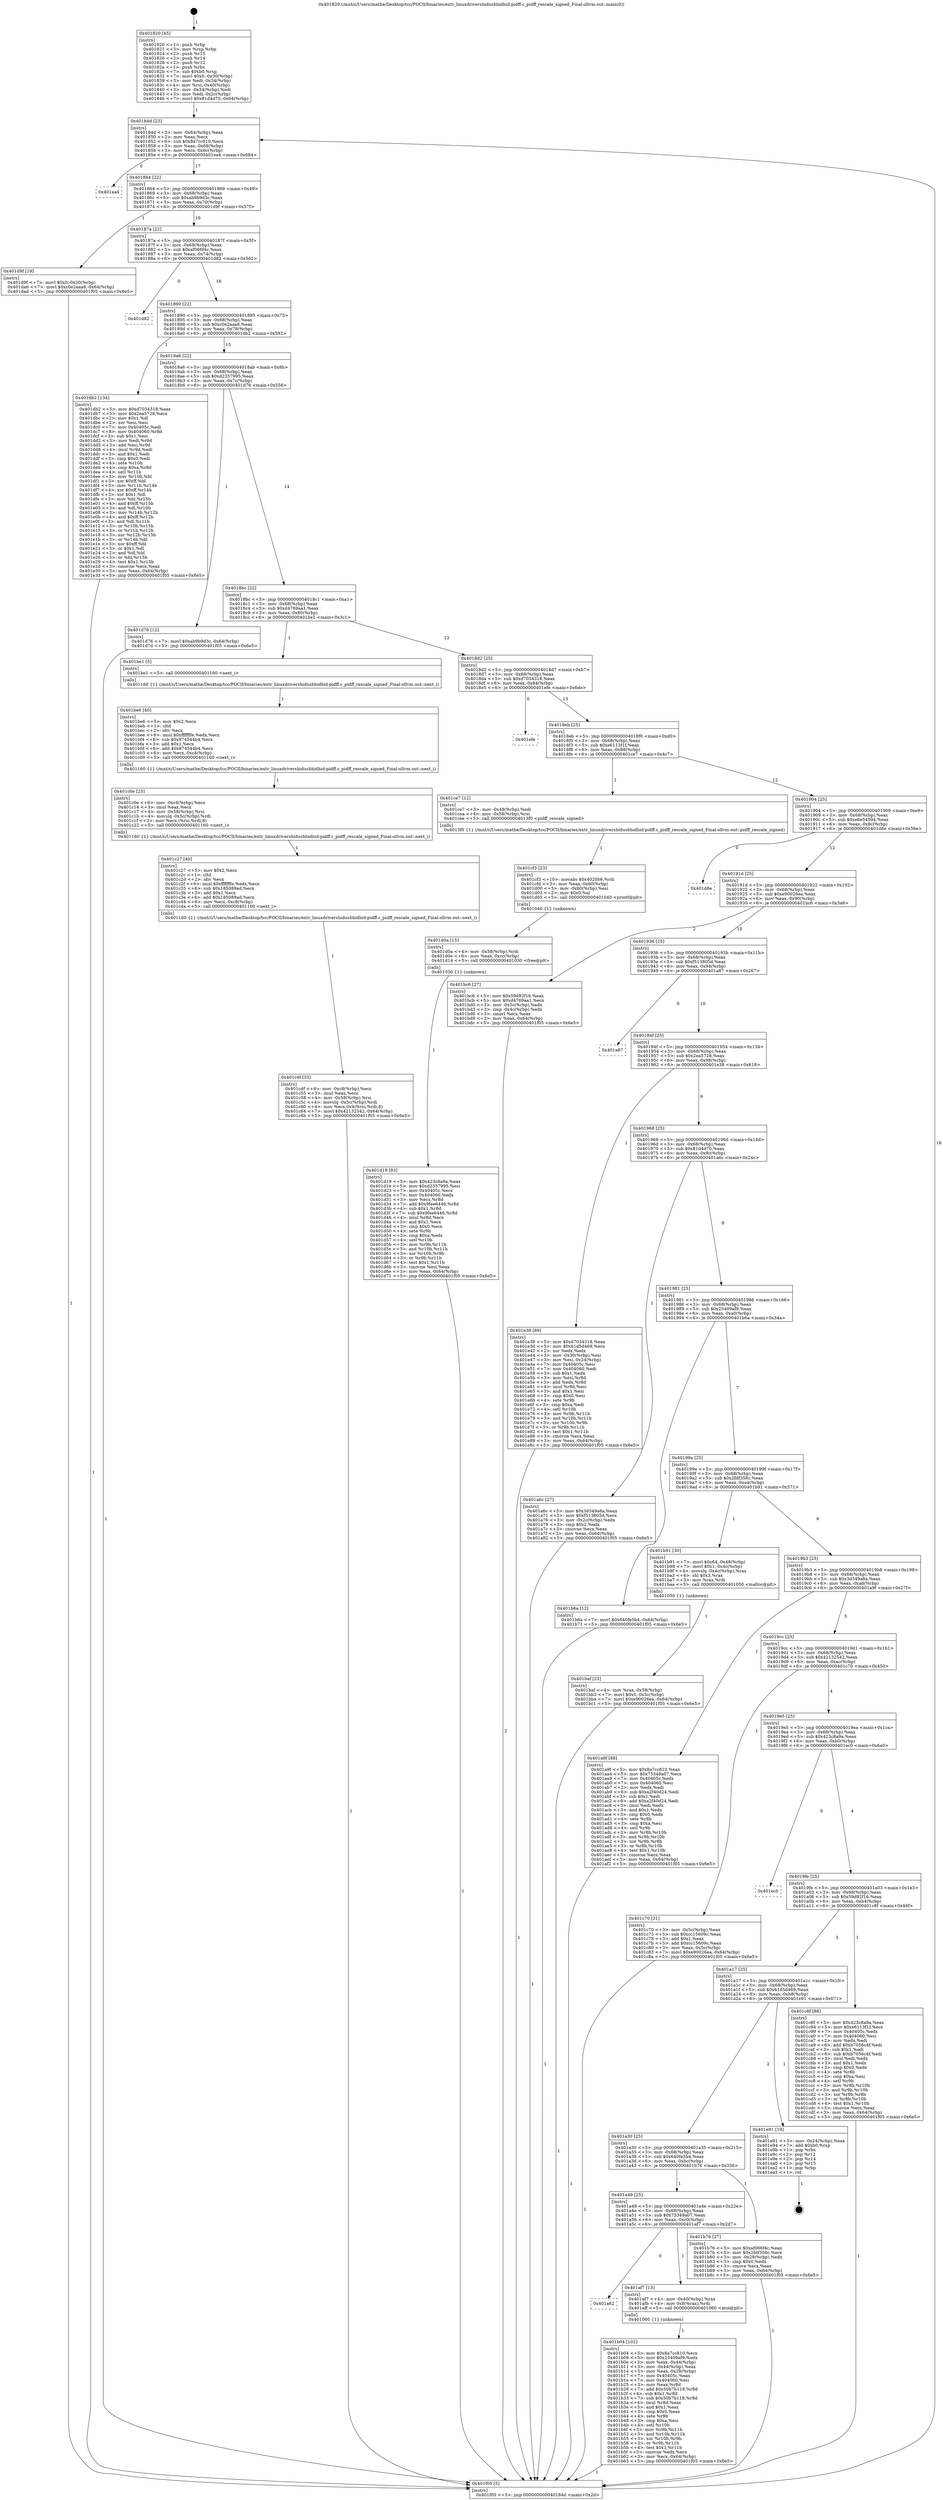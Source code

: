 digraph "0x401820" {
  label = "0x401820 (/mnt/c/Users/mathe/Desktop/tcc/POCII/binaries/extr_linuxdrivershidusbhidhid-pidff.c_pidff_rescale_signed_Final-ollvm.out::main(0))"
  labelloc = "t"
  node[shape=record]

  Entry [label="",width=0.3,height=0.3,shape=circle,fillcolor=black,style=filled]
  "0x40184d" [label="{
     0x40184d [23]\l
     | [instrs]\l
     &nbsp;&nbsp;0x40184d \<+3\>: mov -0x64(%rbp),%eax\l
     &nbsp;&nbsp;0x401850 \<+2\>: mov %eax,%ecx\l
     &nbsp;&nbsp;0x401852 \<+6\>: sub $0x8a7cc810,%ecx\l
     &nbsp;&nbsp;0x401858 \<+3\>: mov %eax,-0x68(%rbp)\l
     &nbsp;&nbsp;0x40185b \<+3\>: mov %ecx,-0x6c(%rbp)\l
     &nbsp;&nbsp;0x40185e \<+6\>: je 0000000000401ea4 \<main+0x684\>\l
  }"]
  "0x401ea4" [label="{
     0x401ea4\l
  }", style=dashed]
  "0x401864" [label="{
     0x401864 [22]\l
     | [instrs]\l
     &nbsp;&nbsp;0x401864 \<+5\>: jmp 0000000000401869 \<main+0x49\>\l
     &nbsp;&nbsp;0x401869 \<+3\>: mov -0x68(%rbp),%eax\l
     &nbsp;&nbsp;0x40186c \<+5\>: sub $0xab9b9d3c,%eax\l
     &nbsp;&nbsp;0x401871 \<+3\>: mov %eax,-0x70(%rbp)\l
     &nbsp;&nbsp;0x401874 \<+6\>: je 0000000000401d9f \<main+0x57f\>\l
  }"]
  Exit [label="",width=0.3,height=0.3,shape=circle,fillcolor=black,style=filled,peripheries=2]
  "0x401d9f" [label="{
     0x401d9f [19]\l
     | [instrs]\l
     &nbsp;&nbsp;0x401d9f \<+7\>: movl $0x0,-0x30(%rbp)\l
     &nbsp;&nbsp;0x401da6 \<+7\>: movl $0xc0e2aaa8,-0x64(%rbp)\l
     &nbsp;&nbsp;0x401dad \<+5\>: jmp 0000000000401f05 \<main+0x6e5\>\l
  }"]
  "0x40187a" [label="{
     0x40187a [22]\l
     | [instrs]\l
     &nbsp;&nbsp;0x40187a \<+5\>: jmp 000000000040187f \<main+0x5f\>\l
     &nbsp;&nbsp;0x40187f \<+3\>: mov -0x68(%rbp),%eax\l
     &nbsp;&nbsp;0x401882 \<+5\>: sub $0xaf066f4c,%eax\l
     &nbsp;&nbsp;0x401887 \<+3\>: mov %eax,-0x74(%rbp)\l
     &nbsp;&nbsp;0x40188a \<+6\>: je 0000000000401d82 \<main+0x562\>\l
  }"]
  "0x401d19" [label="{
     0x401d19 [93]\l
     | [instrs]\l
     &nbsp;&nbsp;0x401d19 \<+5\>: mov $0x423c8a9a,%eax\l
     &nbsp;&nbsp;0x401d1e \<+5\>: mov $0xd2357995,%esi\l
     &nbsp;&nbsp;0x401d23 \<+7\>: mov 0x40405c,%ecx\l
     &nbsp;&nbsp;0x401d2a \<+7\>: mov 0x404060,%edx\l
     &nbsp;&nbsp;0x401d31 \<+3\>: mov %ecx,%r8d\l
     &nbsp;&nbsp;0x401d34 \<+7\>: add $0x9fee6446,%r8d\l
     &nbsp;&nbsp;0x401d3b \<+4\>: sub $0x1,%r8d\l
     &nbsp;&nbsp;0x401d3f \<+7\>: sub $0x9fee6446,%r8d\l
     &nbsp;&nbsp;0x401d46 \<+4\>: imul %r8d,%ecx\l
     &nbsp;&nbsp;0x401d4a \<+3\>: and $0x1,%ecx\l
     &nbsp;&nbsp;0x401d4d \<+3\>: cmp $0x0,%ecx\l
     &nbsp;&nbsp;0x401d50 \<+4\>: sete %r9b\l
     &nbsp;&nbsp;0x401d54 \<+3\>: cmp $0xa,%edx\l
     &nbsp;&nbsp;0x401d57 \<+4\>: setl %r10b\l
     &nbsp;&nbsp;0x401d5b \<+3\>: mov %r9b,%r11b\l
     &nbsp;&nbsp;0x401d5e \<+3\>: and %r10b,%r11b\l
     &nbsp;&nbsp;0x401d61 \<+3\>: xor %r10b,%r9b\l
     &nbsp;&nbsp;0x401d64 \<+3\>: or %r9b,%r11b\l
     &nbsp;&nbsp;0x401d67 \<+4\>: test $0x1,%r11b\l
     &nbsp;&nbsp;0x401d6b \<+3\>: cmovne %esi,%eax\l
     &nbsp;&nbsp;0x401d6e \<+3\>: mov %eax,-0x64(%rbp)\l
     &nbsp;&nbsp;0x401d71 \<+5\>: jmp 0000000000401f05 \<main+0x6e5\>\l
  }"]
  "0x401d82" [label="{
     0x401d82\l
  }", style=dashed]
  "0x401890" [label="{
     0x401890 [22]\l
     | [instrs]\l
     &nbsp;&nbsp;0x401890 \<+5\>: jmp 0000000000401895 \<main+0x75\>\l
     &nbsp;&nbsp;0x401895 \<+3\>: mov -0x68(%rbp),%eax\l
     &nbsp;&nbsp;0x401898 \<+5\>: sub $0xc0e2aaa8,%eax\l
     &nbsp;&nbsp;0x40189d \<+3\>: mov %eax,-0x78(%rbp)\l
     &nbsp;&nbsp;0x4018a0 \<+6\>: je 0000000000401db2 \<main+0x592\>\l
  }"]
  "0x401d0a" [label="{
     0x401d0a [15]\l
     | [instrs]\l
     &nbsp;&nbsp;0x401d0a \<+4\>: mov -0x58(%rbp),%rdi\l
     &nbsp;&nbsp;0x401d0e \<+6\>: mov %eax,-0xcc(%rbp)\l
     &nbsp;&nbsp;0x401d14 \<+5\>: call 0000000000401030 \<free@plt\>\l
     | [calls]\l
     &nbsp;&nbsp;0x401030 \{1\} (unknown)\l
  }"]
  "0x401db2" [label="{
     0x401db2 [134]\l
     | [instrs]\l
     &nbsp;&nbsp;0x401db2 \<+5\>: mov $0xd7034318,%eax\l
     &nbsp;&nbsp;0x401db7 \<+5\>: mov $0x2ea5728,%ecx\l
     &nbsp;&nbsp;0x401dbc \<+2\>: mov $0x1,%dl\l
     &nbsp;&nbsp;0x401dbe \<+2\>: xor %esi,%esi\l
     &nbsp;&nbsp;0x401dc0 \<+7\>: mov 0x40405c,%edi\l
     &nbsp;&nbsp;0x401dc7 \<+8\>: mov 0x404060,%r8d\l
     &nbsp;&nbsp;0x401dcf \<+3\>: sub $0x1,%esi\l
     &nbsp;&nbsp;0x401dd2 \<+3\>: mov %edi,%r9d\l
     &nbsp;&nbsp;0x401dd5 \<+3\>: add %esi,%r9d\l
     &nbsp;&nbsp;0x401dd8 \<+4\>: imul %r9d,%edi\l
     &nbsp;&nbsp;0x401ddc \<+3\>: and $0x1,%edi\l
     &nbsp;&nbsp;0x401ddf \<+3\>: cmp $0x0,%edi\l
     &nbsp;&nbsp;0x401de2 \<+4\>: sete %r10b\l
     &nbsp;&nbsp;0x401de6 \<+4\>: cmp $0xa,%r8d\l
     &nbsp;&nbsp;0x401dea \<+4\>: setl %r11b\l
     &nbsp;&nbsp;0x401dee \<+3\>: mov %r10b,%bl\l
     &nbsp;&nbsp;0x401df1 \<+3\>: xor $0xff,%bl\l
     &nbsp;&nbsp;0x401df4 \<+3\>: mov %r11b,%r14b\l
     &nbsp;&nbsp;0x401df7 \<+4\>: xor $0xff,%r14b\l
     &nbsp;&nbsp;0x401dfb \<+3\>: xor $0x1,%dl\l
     &nbsp;&nbsp;0x401dfe \<+3\>: mov %bl,%r15b\l
     &nbsp;&nbsp;0x401e01 \<+4\>: and $0xff,%r15b\l
     &nbsp;&nbsp;0x401e05 \<+3\>: and %dl,%r10b\l
     &nbsp;&nbsp;0x401e08 \<+3\>: mov %r14b,%r12b\l
     &nbsp;&nbsp;0x401e0b \<+4\>: and $0xff,%r12b\l
     &nbsp;&nbsp;0x401e0f \<+3\>: and %dl,%r11b\l
     &nbsp;&nbsp;0x401e12 \<+3\>: or %r10b,%r15b\l
     &nbsp;&nbsp;0x401e15 \<+3\>: or %r11b,%r12b\l
     &nbsp;&nbsp;0x401e18 \<+3\>: xor %r12b,%r15b\l
     &nbsp;&nbsp;0x401e1b \<+3\>: or %r14b,%bl\l
     &nbsp;&nbsp;0x401e1e \<+3\>: xor $0xff,%bl\l
     &nbsp;&nbsp;0x401e21 \<+3\>: or $0x1,%dl\l
     &nbsp;&nbsp;0x401e24 \<+2\>: and %dl,%bl\l
     &nbsp;&nbsp;0x401e26 \<+3\>: or %bl,%r15b\l
     &nbsp;&nbsp;0x401e29 \<+4\>: test $0x1,%r15b\l
     &nbsp;&nbsp;0x401e2d \<+3\>: cmovne %ecx,%eax\l
     &nbsp;&nbsp;0x401e30 \<+3\>: mov %eax,-0x64(%rbp)\l
     &nbsp;&nbsp;0x401e33 \<+5\>: jmp 0000000000401f05 \<main+0x6e5\>\l
  }"]
  "0x4018a6" [label="{
     0x4018a6 [22]\l
     | [instrs]\l
     &nbsp;&nbsp;0x4018a6 \<+5\>: jmp 00000000004018ab \<main+0x8b\>\l
     &nbsp;&nbsp;0x4018ab \<+3\>: mov -0x68(%rbp),%eax\l
     &nbsp;&nbsp;0x4018ae \<+5\>: sub $0xd2357995,%eax\l
     &nbsp;&nbsp;0x4018b3 \<+3\>: mov %eax,-0x7c(%rbp)\l
     &nbsp;&nbsp;0x4018b6 \<+6\>: je 0000000000401d76 \<main+0x556\>\l
  }"]
  "0x401cf3" [label="{
     0x401cf3 [23]\l
     | [instrs]\l
     &nbsp;&nbsp;0x401cf3 \<+10\>: movabs $0x4020b6,%rdi\l
     &nbsp;&nbsp;0x401cfd \<+3\>: mov %eax,-0x60(%rbp)\l
     &nbsp;&nbsp;0x401d00 \<+3\>: mov -0x60(%rbp),%esi\l
     &nbsp;&nbsp;0x401d03 \<+2\>: mov $0x0,%al\l
     &nbsp;&nbsp;0x401d05 \<+5\>: call 0000000000401040 \<printf@plt\>\l
     | [calls]\l
     &nbsp;&nbsp;0x401040 \{1\} (unknown)\l
  }"]
  "0x401d76" [label="{
     0x401d76 [12]\l
     | [instrs]\l
     &nbsp;&nbsp;0x401d76 \<+7\>: movl $0xab9b9d3c,-0x64(%rbp)\l
     &nbsp;&nbsp;0x401d7d \<+5\>: jmp 0000000000401f05 \<main+0x6e5\>\l
  }"]
  "0x4018bc" [label="{
     0x4018bc [22]\l
     | [instrs]\l
     &nbsp;&nbsp;0x4018bc \<+5\>: jmp 00000000004018c1 \<main+0xa1\>\l
     &nbsp;&nbsp;0x4018c1 \<+3\>: mov -0x68(%rbp),%eax\l
     &nbsp;&nbsp;0x4018c4 \<+5\>: sub $0xd4769aa1,%eax\l
     &nbsp;&nbsp;0x4018c9 \<+3\>: mov %eax,-0x80(%rbp)\l
     &nbsp;&nbsp;0x4018cc \<+6\>: je 0000000000401be1 \<main+0x3c1\>\l
  }"]
  "0x401c4f" [label="{
     0x401c4f [33]\l
     | [instrs]\l
     &nbsp;&nbsp;0x401c4f \<+6\>: mov -0xc8(%rbp),%ecx\l
     &nbsp;&nbsp;0x401c55 \<+3\>: imul %eax,%ecx\l
     &nbsp;&nbsp;0x401c58 \<+4\>: mov -0x58(%rbp),%rsi\l
     &nbsp;&nbsp;0x401c5c \<+4\>: movslq -0x5c(%rbp),%rdi\l
     &nbsp;&nbsp;0x401c60 \<+4\>: mov %ecx,0x4(%rsi,%rdi,8)\l
     &nbsp;&nbsp;0x401c64 \<+7\>: movl $0x42132542,-0x64(%rbp)\l
     &nbsp;&nbsp;0x401c6b \<+5\>: jmp 0000000000401f05 \<main+0x6e5\>\l
  }"]
  "0x401be1" [label="{
     0x401be1 [5]\l
     | [instrs]\l
     &nbsp;&nbsp;0x401be1 \<+5\>: call 0000000000401160 \<next_i\>\l
     | [calls]\l
     &nbsp;&nbsp;0x401160 \{1\} (/mnt/c/Users/mathe/Desktop/tcc/POCII/binaries/extr_linuxdrivershidusbhidhid-pidff.c_pidff_rescale_signed_Final-ollvm.out::next_i)\l
  }"]
  "0x4018d2" [label="{
     0x4018d2 [25]\l
     | [instrs]\l
     &nbsp;&nbsp;0x4018d2 \<+5\>: jmp 00000000004018d7 \<main+0xb7\>\l
     &nbsp;&nbsp;0x4018d7 \<+3\>: mov -0x68(%rbp),%eax\l
     &nbsp;&nbsp;0x4018da \<+5\>: sub $0xd7034318,%eax\l
     &nbsp;&nbsp;0x4018df \<+6\>: mov %eax,-0x84(%rbp)\l
     &nbsp;&nbsp;0x4018e5 \<+6\>: je 0000000000401efe \<main+0x6de\>\l
  }"]
  "0x401c27" [label="{
     0x401c27 [40]\l
     | [instrs]\l
     &nbsp;&nbsp;0x401c27 \<+5\>: mov $0x2,%ecx\l
     &nbsp;&nbsp;0x401c2c \<+1\>: cltd\l
     &nbsp;&nbsp;0x401c2d \<+2\>: idiv %ecx\l
     &nbsp;&nbsp;0x401c2f \<+6\>: imul $0xfffffffe,%edx,%ecx\l
     &nbsp;&nbsp;0x401c35 \<+6\>: sub $0x185089ad,%ecx\l
     &nbsp;&nbsp;0x401c3b \<+3\>: add $0x1,%ecx\l
     &nbsp;&nbsp;0x401c3e \<+6\>: add $0x185089ad,%ecx\l
     &nbsp;&nbsp;0x401c44 \<+6\>: mov %ecx,-0xc8(%rbp)\l
     &nbsp;&nbsp;0x401c4a \<+5\>: call 0000000000401160 \<next_i\>\l
     | [calls]\l
     &nbsp;&nbsp;0x401160 \{1\} (/mnt/c/Users/mathe/Desktop/tcc/POCII/binaries/extr_linuxdrivershidusbhidhid-pidff.c_pidff_rescale_signed_Final-ollvm.out::next_i)\l
  }"]
  "0x401efe" [label="{
     0x401efe\l
  }", style=dashed]
  "0x4018eb" [label="{
     0x4018eb [25]\l
     | [instrs]\l
     &nbsp;&nbsp;0x4018eb \<+5\>: jmp 00000000004018f0 \<main+0xd0\>\l
     &nbsp;&nbsp;0x4018f0 \<+3\>: mov -0x68(%rbp),%eax\l
     &nbsp;&nbsp;0x4018f3 \<+5\>: sub $0xe6113f1f,%eax\l
     &nbsp;&nbsp;0x4018f8 \<+6\>: mov %eax,-0x88(%rbp)\l
     &nbsp;&nbsp;0x4018fe \<+6\>: je 0000000000401ce7 \<main+0x4c7\>\l
  }"]
  "0x401c0e" [label="{
     0x401c0e [25]\l
     | [instrs]\l
     &nbsp;&nbsp;0x401c0e \<+6\>: mov -0xc4(%rbp),%ecx\l
     &nbsp;&nbsp;0x401c14 \<+3\>: imul %eax,%ecx\l
     &nbsp;&nbsp;0x401c17 \<+4\>: mov -0x58(%rbp),%rsi\l
     &nbsp;&nbsp;0x401c1b \<+4\>: movslq -0x5c(%rbp),%rdi\l
     &nbsp;&nbsp;0x401c1f \<+3\>: mov %ecx,(%rsi,%rdi,8)\l
     &nbsp;&nbsp;0x401c22 \<+5\>: call 0000000000401160 \<next_i\>\l
     | [calls]\l
     &nbsp;&nbsp;0x401160 \{1\} (/mnt/c/Users/mathe/Desktop/tcc/POCII/binaries/extr_linuxdrivershidusbhidhid-pidff.c_pidff_rescale_signed_Final-ollvm.out::next_i)\l
  }"]
  "0x401ce7" [label="{
     0x401ce7 [12]\l
     | [instrs]\l
     &nbsp;&nbsp;0x401ce7 \<+3\>: mov -0x48(%rbp),%edi\l
     &nbsp;&nbsp;0x401cea \<+4\>: mov -0x58(%rbp),%rsi\l
     &nbsp;&nbsp;0x401cee \<+5\>: call 00000000004013f0 \<pidff_rescale_signed\>\l
     | [calls]\l
     &nbsp;&nbsp;0x4013f0 \{1\} (/mnt/c/Users/mathe/Desktop/tcc/POCII/binaries/extr_linuxdrivershidusbhidhid-pidff.c_pidff_rescale_signed_Final-ollvm.out::pidff_rescale_signed)\l
  }"]
  "0x401904" [label="{
     0x401904 [25]\l
     | [instrs]\l
     &nbsp;&nbsp;0x401904 \<+5\>: jmp 0000000000401909 \<main+0xe9\>\l
     &nbsp;&nbsp;0x401909 \<+3\>: mov -0x68(%rbp),%eax\l
     &nbsp;&nbsp;0x40190c \<+5\>: sub $0xe6e54594,%eax\l
     &nbsp;&nbsp;0x401911 \<+6\>: mov %eax,-0x8c(%rbp)\l
     &nbsp;&nbsp;0x401917 \<+6\>: je 0000000000401d8e \<main+0x56e\>\l
  }"]
  "0x401be6" [label="{
     0x401be6 [40]\l
     | [instrs]\l
     &nbsp;&nbsp;0x401be6 \<+5\>: mov $0x2,%ecx\l
     &nbsp;&nbsp;0x401beb \<+1\>: cltd\l
     &nbsp;&nbsp;0x401bec \<+2\>: idiv %ecx\l
     &nbsp;&nbsp;0x401bee \<+6\>: imul $0xfffffffe,%edx,%ecx\l
     &nbsp;&nbsp;0x401bf4 \<+6\>: sub $0x874544b4,%ecx\l
     &nbsp;&nbsp;0x401bfa \<+3\>: add $0x1,%ecx\l
     &nbsp;&nbsp;0x401bfd \<+6\>: add $0x874544b4,%ecx\l
     &nbsp;&nbsp;0x401c03 \<+6\>: mov %ecx,-0xc4(%rbp)\l
     &nbsp;&nbsp;0x401c09 \<+5\>: call 0000000000401160 \<next_i\>\l
     | [calls]\l
     &nbsp;&nbsp;0x401160 \{1\} (/mnt/c/Users/mathe/Desktop/tcc/POCII/binaries/extr_linuxdrivershidusbhidhid-pidff.c_pidff_rescale_signed_Final-ollvm.out::next_i)\l
  }"]
  "0x401d8e" [label="{
     0x401d8e\l
  }", style=dashed]
  "0x40191d" [label="{
     0x40191d [25]\l
     | [instrs]\l
     &nbsp;&nbsp;0x40191d \<+5\>: jmp 0000000000401922 \<main+0x102\>\l
     &nbsp;&nbsp;0x401922 \<+3\>: mov -0x68(%rbp),%eax\l
     &nbsp;&nbsp;0x401925 \<+5\>: sub $0xe90026ea,%eax\l
     &nbsp;&nbsp;0x40192a \<+6\>: mov %eax,-0x90(%rbp)\l
     &nbsp;&nbsp;0x401930 \<+6\>: je 0000000000401bc6 \<main+0x3a6\>\l
  }"]
  "0x401baf" [label="{
     0x401baf [23]\l
     | [instrs]\l
     &nbsp;&nbsp;0x401baf \<+4\>: mov %rax,-0x58(%rbp)\l
     &nbsp;&nbsp;0x401bb3 \<+7\>: movl $0x0,-0x5c(%rbp)\l
     &nbsp;&nbsp;0x401bba \<+7\>: movl $0xe90026ea,-0x64(%rbp)\l
     &nbsp;&nbsp;0x401bc1 \<+5\>: jmp 0000000000401f05 \<main+0x6e5\>\l
  }"]
  "0x401bc6" [label="{
     0x401bc6 [27]\l
     | [instrs]\l
     &nbsp;&nbsp;0x401bc6 \<+5\>: mov $0x59d92f16,%eax\l
     &nbsp;&nbsp;0x401bcb \<+5\>: mov $0xd4769aa1,%ecx\l
     &nbsp;&nbsp;0x401bd0 \<+3\>: mov -0x5c(%rbp),%edx\l
     &nbsp;&nbsp;0x401bd3 \<+3\>: cmp -0x4c(%rbp),%edx\l
     &nbsp;&nbsp;0x401bd6 \<+3\>: cmovl %ecx,%eax\l
     &nbsp;&nbsp;0x401bd9 \<+3\>: mov %eax,-0x64(%rbp)\l
     &nbsp;&nbsp;0x401bdc \<+5\>: jmp 0000000000401f05 \<main+0x6e5\>\l
  }"]
  "0x401936" [label="{
     0x401936 [25]\l
     | [instrs]\l
     &nbsp;&nbsp;0x401936 \<+5\>: jmp 000000000040193b \<main+0x11b\>\l
     &nbsp;&nbsp;0x40193b \<+3\>: mov -0x68(%rbp),%eax\l
     &nbsp;&nbsp;0x40193e \<+5\>: sub $0xf513805d,%eax\l
     &nbsp;&nbsp;0x401943 \<+6\>: mov %eax,-0x94(%rbp)\l
     &nbsp;&nbsp;0x401949 \<+6\>: je 0000000000401a87 \<main+0x267\>\l
  }"]
  "0x401b04" [label="{
     0x401b04 [102]\l
     | [instrs]\l
     &nbsp;&nbsp;0x401b04 \<+5\>: mov $0x8a7cc810,%ecx\l
     &nbsp;&nbsp;0x401b09 \<+5\>: mov $0x23409af9,%edx\l
     &nbsp;&nbsp;0x401b0e \<+3\>: mov %eax,-0x44(%rbp)\l
     &nbsp;&nbsp;0x401b11 \<+3\>: mov -0x44(%rbp),%eax\l
     &nbsp;&nbsp;0x401b14 \<+3\>: mov %eax,-0x28(%rbp)\l
     &nbsp;&nbsp;0x401b17 \<+7\>: mov 0x40405c,%eax\l
     &nbsp;&nbsp;0x401b1e \<+7\>: mov 0x404060,%esi\l
     &nbsp;&nbsp;0x401b25 \<+3\>: mov %eax,%r8d\l
     &nbsp;&nbsp;0x401b28 \<+7\>: add $0x50b7b118,%r8d\l
     &nbsp;&nbsp;0x401b2f \<+4\>: sub $0x1,%r8d\l
     &nbsp;&nbsp;0x401b33 \<+7\>: sub $0x50b7b118,%r8d\l
     &nbsp;&nbsp;0x401b3a \<+4\>: imul %r8d,%eax\l
     &nbsp;&nbsp;0x401b3e \<+3\>: and $0x1,%eax\l
     &nbsp;&nbsp;0x401b41 \<+3\>: cmp $0x0,%eax\l
     &nbsp;&nbsp;0x401b44 \<+4\>: sete %r9b\l
     &nbsp;&nbsp;0x401b48 \<+3\>: cmp $0xa,%esi\l
     &nbsp;&nbsp;0x401b4b \<+4\>: setl %r10b\l
     &nbsp;&nbsp;0x401b4f \<+3\>: mov %r9b,%r11b\l
     &nbsp;&nbsp;0x401b52 \<+3\>: and %r10b,%r11b\l
     &nbsp;&nbsp;0x401b55 \<+3\>: xor %r10b,%r9b\l
     &nbsp;&nbsp;0x401b58 \<+3\>: or %r9b,%r11b\l
     &nbsp;&nbsp;0x401b5b \<+4\>: test $0x1,%r11b\l
     &nbsp;&nbsp;0x401b5f \<+3\>: cmovne %edx,%ecx\l
     &nbsp;&nbsp;0x401b62 \<+3\>: mov %ecx,-0x64(%rbp)\l
     &nbsp;&nbsp;0x401b65 \<+5\>: jmp 0000000000401f05 \<main+0x6e5\>\l
  }"]
  "0x401a87" [label="{
     0x401a87\l
  }", style=dashed]
  "0x40194f" [label="{
     0x40194f [25]\l
     | [instrs]\l
     &nbsp;&nbsp;0x40194f \<+5\>: jmp 0000000000401954 \<main+0x134\>\l
     &nbsp;&nbsp;0x401954 \<+3\>: mov -0x68(%rbp),%eax\l
     &nbsp;&nbsp;0x401957 \<+5\>: sub $0x2ea5728,%eax\l
     &nbsp;&nbsp;0x40195c \<+6\>: mov %eax,-0x98(%rbp)\l
     &nbsp;&nbsp;0x401962 \<+6\>: je 0000000000401e38 \<main+0x618\>\l
  }"]
  "0x401a62" [label="{
     0x401a62\l
  }", style=dashed]
  "0x401e38" [label="{
     0x401e38 [89]\l
     | [instrs]\l
     &nbsp;&nbsp;0x401e38 \<+5\>: mov $0xd7034318,%eax\l
     &nbsp;&nbsp;0x401e3d \<+5\>: mov $0x61d5d469,%ecx\l
     &nbsp;&nbsp;0x401e42 \<+2\>: xor %edx,%edx\l
     &nbsp;&nbsp;0x401e44 \<+3\>: mov -0x30(%rbp),%esi\l
     &nbsp;&nbsp;0x401e47 \<+3\>: mov %esi,-0x24(%rbp)\l
     &nbsp;&nbsp;0x401e4a \<+7\>: mov 0x40405c,%esi\l
     &nbsp;&nbsp;0x401e51 \<+7\>: mov 0x404060,%edi\l
     &nbsp;&nbsp;0x401e58 \<+3\>: sub $0x1,%edx\l
     &nbsp;&nbsp;0x401e5b \<+3\>: mov %esi,%r8d\l
     &nbsp;&nbsp;0x401e5e \<+3\>: add %edx,%r8d\l
     &nbsp;&nbsp;0x401e61 \<+4\>: imul %r8d,%esi\l
     &nbsp;&nbsp;0x401e65 \<+3\>: and $0x1,%esi\l
     &nbsp;&nbsp;0x401e68 \<+3\>: cmp $0x0,%esi\l
     &nbsp;&nbsp;0x401e6b \<+4\>: sete %r9b\l
     &nbsp;&nbsp;0x401e6f \<+3\>: cmp $0xa,%edi\l
     &nbsp;&nbsp;0x401e72 \<+4\>: setl %r10b\l
     &nbsp;&nbsp;0x401e76 \<+3\>: mov %r9b,%r11b\l
     &nbsp;&nbsp;0x401e79 \<+3\>: and %r10b,%r11b\l
     &nbsp;&nbsp;0x401e7c \<+3\>: xor %r10b,%r9b\l
     &nbsp;&nbsp;0x401e7f \<+3\>: or %r9b,%r11b\l
     &nbsp;&nbsp;0x401e82 \<+4\>: test $0x1,%r11b\l
     &nbsp;&nbsp;0x401e86 \<+3\>: cmovne %ecx,%eax\l
     &nbsp;&nbsp;0x401e89 \<+3\>: mov %eax,-0x64(%rbp)\l
     &nbsp;&nbsp;0x401e8c \<+5\>: jmp 0000000000401f05 \<main+0x6e5\>\l
  }"]
  "0x401968" [label="{
     0x401968 [25]\l
     | [instrs]\l
     &nbsp;&nbsp;0x401968 \<+5\>: jmp 000000000040196d \<main+0x14d\>\l
     &nbsp;&nbsp;0x40196d \<+3\>: mov -0x68(%rbp),%eax\l
     &nbsp;&nbsp;0x401970 \<+5\>: sub $0x81d4d70,%eax\l
     &nbsp;&nbsp;0x401975 \<+6\>: mov %eax,-0x9c(%rbp)\l
     &nbsp;&nbsp;0x40197b \<+6\>: je 0000000000401a6c \<main+0x24c\>\l
  }"]
  "0x401af7" [label="{
     0x401af7 [13]\l
     | [instrs]\l
     &nbsp;&nbsp;0x401af7 \<+4\>: mov -0x40(%rbp),%rax\l
     &nbsp;&nbsp;0x401afb \<+4\>: mov 0x8(%rax),%rdi\l
     &nbsp;&nbsp;0x401aff \<+5\>: call 0000000000401060 \<atoi@plt\>\l
     | [calls]\l
     &nbsp;&nbsp;0x401060 \{1\} (unknown)\l
  }"]
  "0x401a6c" [label="{
     0x401a6c [27]\l
     | [instrs]\l
     &nbsp;&nbsp;0x401a6c \<+5\>: mov $0x3d349a8a,%eax\l
     &nbsp;&nbsp;0x401a71 \<+5\>: mov $0xf513805d,%ecx\l
     &nbsp;&nbsp;0x401a76 \<+3\>: mov -0x2c(%rbp),%edx\l
     &nbsp;&nbsp;0x401a79 \<+3\>: cmp $0x2,%edx\l
     &nbsp;&nbsp;0x401a7c \<+3\>: cmovne %ecx,%eax\l
     &nbsp;&nbsp;0x401a7f \<+3\>: mov %eax,-0x64(%rbp)\l
     &nbsp;&nbsp;0x401a82 \<+5\>: jmp 0000000000401f05 \<main+0x6e5\>\l
  }"]
  "0x401981" [label="{
     0x401981 [25]\l
     | [instrs]\l
     &nbsp;&nbsp;0x401981 \<+5\>: jmp 0000000000401986 \<main+0x166\>\l
     &nbsp;&nbsp;0x401986 \<+3\>: mov -0x68(%rbp),%eax\l
     &nbsp;&nbsp;0x401989 \<+5\>: sub $0x23409af9,%eax\l
     &nbsp;&nbsp;0x40198e \<+6\>: mov %eax,-0xa0(%rbp)\l
     &nbsp;&nbsp;0x401994 \<+6\>: je 0000000000401b6a \<main+0x34a\>\l
  }"]
  "0x401f05" [label="{
     0x401f05 [5]\l
     | [instrs]\l
     &nbsp;&nbsp;0x401f05 \<+5\>: jmp 000000000040184d \<main+0x2d\>\l
  }"]
  "0x401820" [label="{
     0x401820 [45]\l
     | [instrs]\l
     &nbsp;&nbsp;0x401820 \<+1\>: push %rbp\l
     &nbsp;&nbsp;0x401821 \<+3\>: mov %rsp,%rbp\l
     &nbsp;&nbsp;0x401824 \<+2\>: push %r15\l
     &nbsp;&nbsp;0x401826 \<+2\>: push %r14\l
     &nbsp;&nbsp;0x401828 \<+2\>: push %r12\l
     &nbsp;&nbsp;0x40182a \<+1\>: push %rbx\l
     &nbsp;&nbsp;0x40182b \<+7\>: sub $0xb0,%rsp\l
     &nbsp;&nbsp;0x401832 \<+7\>: movl $0x0,-0x30(%rbp)\l
     &nbsp;&nbsp;0x401839 \<+3\>: mov %edi,-0x34(%rbp)\l
     &nbsp;&nbsp;0x40183c \<+4\>: mov %rsi,-0x40(%rbp)\l
     &nbsp;&nbsp;0x401840 \<+3\>: mov -0x34(%rbp),%edi\l
     &nbsp;&nbsp;0x401843 \<+3\>: mov %edi,-0x2c(%rbp)\l
     &nbsp;&nbsp;0x401846 \<+7\>: movl $0x81d4d70,-0x64(%rbp)\l
  }"]
  "0x401a49" [label="{
     0x401a49 [25]\l
     | [instrs]\l
     &nbsp;&nbsp;0x401a49 \<+5\>: jmp 0000000000401a4e \<main+0x22e\>\l
     &nbsp;&nbsp;0x401a4e \<+3\>: mov -0x68(%rbp),%eax\l
     &nbsp;&nbsp;0x401a51 \<+5\>: sub $0x75349a07,%eax\l
     &nbsp;&nbsp;0x401a56 \<+6\>: mov %eax,-0xc0(%rbp)\l
     &nbsp;&nbsp;0x401a5c \<+6\>: je 0000000000401af7 \<main+0x2d7\>\l
  }"]
  "0x401b6a" [label="{
     0x401b6a [12]\l
     | [instrs]\l
     &nbsp;&nbsp;0x401b6a \<+7\>: movl $0x640fe5b4,-0x64(%rbp)\l
     &nbsp;&nbsp;0x401b71 \<+5\>: jmp 0000000000401f05 \<main+0x6e5\>\l
  }"]
  "0x40199a" [label="{
     0x40199a [25]\l
     | [instrs]\l
     &nbsp;&nbsp;0x40199a \<+5\>: jmp 000000000040199f \<main+0x17f\>\l
     &nbsp;&nbsp;0x40199f \<+3\>: mov -0x68(%rbp),%eax\l
     &nbsp;&nbsp;0x4019a2 \<+5\>: sub $0x2fdf358c,%eax\l
     &nbsp;&nbsp;0x4019a7 \<+6\>: mov %eax,-0xa4(%rbp)\l
     &nbsp;&nbsp;0x4019ad \<+6\>: je 0000000000401b91 \<main+0x371\>\l
  }"]
  "0x401b76" [label="{
     0x401b76 [27]\l
     | [instrs]\l
     &nbsp;&nbsp;0x401b76 \<+5\>: mov $0xaf066f4c,%eax\l
     &nbsp;&nbsp;0x401b7b \<+5\>: mov $0x2fdf358c,%ecx\l
     &nbsp;&nbsp;0x401b80 \<+3\>: mov -0x28(%rbp),%edx\l
     &nbsp;&nbsp;0x401b83 \<+3\>: cmp $0x0,%edx\l
     &nbsp;&nbsp;0x401b86 \<+3\>: cmove %ecx,%eax\l
     &nbsp;&nbsp;0x401b89 \<+3\>: mov %eax,-0x64(%rbp)\l
     &nbsp;&nbsp;0x401b8c \<+5\>: jmp 0000000000401f05 \<main+0x6e5\>\l
  }"]
  "0x401b91" [label="{
     0x401b91 [30]\l
     | [instrs]\l
     &nbsp;&nbsp;0x401b91 \<+7\>: movl $0x64,-0x48(%rbp)\l
     &nbsp;&nbsp;0x401b98 \<+7\>: movl $0x1,-0x4c(%rbp)\l
     &nbsp;&nbsp;0x401b9f \<+4\>: movslq -0x4c(%rbp),%rax\l
     &nbsp;&nbsp;0x401ba3 \<+4\>: shl $0x3,%rax\l
     &nbsp;&nbsp;0x401ba7 \<+3\>: mov %rax,%rdi\l
     &nbsp;&nbsp;0x401baa \<+5\>: call 0000000000401050 \<malloc@plt\>\l
     | [calls]\l
     &nbsp;&nbsp;0x401050 \{1\} (unknown)\l
  }"]
  "0x4019b3" [label="{
     0x4019b3 [25]\l
     | [instrs]\l
     &nbsp;&nbsp;0x4019b3 \<+5\>: jmp 00000000004019b8 \<main+0x198\>\l
     &nbsp;&nbsp;0x4019b8 \<+3\>: mov -0x68(%rbp),%eax\l
     &nbsp;&nbsp;0x4019bb \<+5\>: sub $0x3d349a8a,%eax\l
     &nbsp;&nbsp;0x4019c0 \<+6\>: mov %eax,-0xa8(%rbp)\l
     &nbsp;&nbsp;0x4019c6 \<+6\>: je 0000000000401a9f \<main+0x27f\>\l
  }"]
  "0x401a30" [label="{
     0x401a30 [25]\l
     | [instrs]\l
     &nbsp;&nbsp;0x401a30 \<+5\>: jmp 0000000000401a35 \<main+0x215\>\l
     &nbsp;&nbsp;0x401a35 \<+3\>: mov -0x68(%rbp),%eax\l
     &nbsp;&nbsp;0x401a38 \<+5\>: sub $0x640fe5b4,%eax\l
     &nbsp;&nbsp;0x401a3d \<+6\>: mov %eax,-0xbc(%rbp)\l
     &nbsp;&nbsp;0x401a43 \<+6\>: je 0000000000401b76 \<main+0x356\>\l
  }"]
  "0x401a9f" [label="{
     0x401a9f [88]\l
     | [instrs]\l
     &nbsp;&nbsp;0x401a9f \<+5\>: mov $0x8a7cc810,%eax\l
     &nbsp;&nbsp;0x401aa4 \<+5\>: mov $0x75349a07,%ecx\l
     &nbsp;&nbsp;0x401aa9 \<+7\>: mov 0x40405c,%edx\l
     &nbsp;&nbsp;0x401ab0 \<+7\>: mov 0x404060,%esi\l
     &nbsp;&nbsp;0x401ab7 \<+2\>: mov %edx,%edi\l
     &nbsp;&nbsp;0x401ab9 \<+6\>: sub $0xa2f40d24,%edi\l
     &nbsp;&nbsp;0x401abf \<+3\>: sub $0x1,%edi\l
     &nbsp;&nbsp;0x401ac2 \<+6\>: add $0xa2f40d24,%edi\l
     &nbsp;&nbsp;0x401ac8 \<+3\>: imul %edi,%edx\l
     &nbsp;&nbsp;0x401acb \<+3\>: and $0x1,%edx\l
     &nbsp;&nbsp;0x401ace \<+3\>: cmp $0x0,%edx\l
     &nbsp;&nbsp;0x401ad1 \<+4\>: sete %r8b\l
     &nbsp;&nbsp;0x401ad5 \<+3\>: cmp $0xa,%esi\l
     &nbsp;&nbsp;0x401ad8 \<+4\>: setl %r9b\l
     &nbsp;&nbsp;0x401adc \<+3\>: mov %r8b,%r10b\l
     &nbsp;&nbsp;0x401adf \<+3\>: and %r9b,%r10b\l
     &nbsp;&nbsp;0x401ae2 \<+3\>: xor %r9b,%r8b\l
     &nbsp;&nbsp;0x401ae5 \<+3\>: or %r8b,%r10b\l
     &nbsp;&nbsp;0x401ae8 \<+4\>: test $0x1,%r10b\l
     &nbsp;&nbsp;0x401aec \<+3\>: cmovne %ecx,%eax\l
     &nbsp;&nbsp;0x401aef \<+3\>: mov %eax,-0x64(%rbp)\l
     &nbsp;&nbsp;0x401af2 \<+5\>: jmp 0000000000401f05 \<main+0x6e5\>\l
  }"]
  "0x4019cc" [label="{
     0x4019cc [25]\l
     | [instrs]\l
     &nbsp;&nbsp;0x4019cc \<+5\>: jmp 00000000004019d1 \<main+0x1b1\>\l
     &nbsp;&nbsp;0x4019d1 \<+3\>: mov -0x68(%rbp),%eax\l
     &nbsp;&nbsp;0x4019d4 \<+5\>: sub $0x42132542,%eax\l
     &nbsp;&nbsp;0x4019d9 \<+6\>: mov %eax,-0xac(%rbp)\l
     &nbsp;&nbsp;0x4019df \<+6\>: je 0000000000401c70 \<main+0x450\>\l
  }"]
  "0x401e91" [label="{
     0x401e91 [19]\l
     | [instrs]\l
     &nbsp;&nbsp;0x401e91 \<+3\>: mov -0x24(%rbp),%eax\l
     &nbsp;&nbsp;0x401e94 \<+7\>: add $0xb0,%rsp\l
     &nbsp;&nbsp;0x401e9b \<+1\>: pop %rbx\l
     &nbsp;&nbsp;0x401e9c \<+2\>: pop %r12\l
     &nbsp;&nbsp;0x401e9e \<+2\>: pop %r14\l
     &nbsp;&nbsp;0x401ea0 \<+2\>: pop %r15\l
     &nbsp;&nbsp;0x401ea2 \<+1\>: pop %rbp\l
     &nbsp;&nbsp;0x401ea3 \<+1\>: ret\l
  }"]
  "0x401c70" [label="{
     0x401c70 [31]\l
     | [instrs]\l
     &nbsp;&nbsp;0x401c70 \<+3\>: mov -0x5c(%rbp),%eax\l
     &nbsp;&nbsp;0x401c73 \<+5\>: sub $0xcc15609c,%eax\l
     &nbsp;&nbsp;0x401c78 \<+3\>: add $0x1,%eax\l
     &nbsp;&nbsp;0x401c7b \<+5\>: add $0xcc15609c,%eax\l
     &nbsp;&nbsp;0x401c80 \<+3\>: mov %eax,-0x5c(%rbp)\l
     &nbsp;&nbsp;0x401c83 \<+7\>: movl $0xe90026ea,-0x64(%rbp)\l
     &nbsp;&nbsp;0x401c8a \<+5\>: jmp 0000000000401f05 \<main+0x6e5\>\l
  }"]
  "0x4019e5" [label="{
     0x4019e5 [25]\l
     | [instrs]\l
     &nbsp;&nbsp;0x4019e5 \<+5\>: jmp 00000000004019ea \<main+0x1ca\>\l
     &nbsp;&nbsp;0x4019ea \<+3\>: mov -0x68(%rbp),%eax\l
     &nbsp;&nbsp;0x4019ed \<+5\>: sub $0x423c8a9a,%eax\l
     &nbsp;&nbsp;0x4019f2 \<+6\>: mov %eax,-0xb0(%rbp)\l
     &nbsp;&nbsp;0x4019f8 \<+6\>: je 0000000000401ec0 \<main+0x6a0\>\l
  }"]
  "0x401a17" [label="{
     0x401a17 [25]\l
     | [instrs]\l
     &nbsp;&nbsp;0x401a17 \<+5\>: jmp 0000000000401a1c \<main+0x1fc\>\l
     &nbsp;&nbsp;0x401a1c \<+3\>: mov -0x68(%rbp),%eax\l
     &nbsp;&nbsp;0x401a1f \<+5\>: sub $0x61d5d469,%eax\l
     &nbsp;&nbsp;0x401a24 \<+6\>: mov %eax,-0xb8(%rbp)\l
     &nbsp;&nbsp;0x401a2a \<+6\>: je 0000000000401e91 \<main+0x671\>\l
  }"]
  "0x401ec0" [label="{
     0x401ec0\l
  }", style=dashed]
  "0x4019fe" [label="{
     0x4019fe [25]\l
     | [instrs]\l
     &nbsp;&nbsp;0x4019fe \<+5\>: jmp 0000000000401a03 \<main+0x1e3\>\l
     &nbsp;&nbsp;0x401a03 \<+3\>: mov -0x68(%rbp),%eax\l
     &nbsp;&nbsp;0x401a06 \<+5\>: sub $0x59d92f16,%eax\l
     &nbsp;&nbsp;0x401a0b \<+6\>: mov %eax,-0xb4(%rbp)\l
     &nbsp;&nbsp;0x401a11 \<+6\>: je 0000000000401c8f \<main+0x46f\>\l
  }"]
  "0x401c8f" [label="{
     0x401c8f [88]\l
     | [instrs]\l
     &nbsp;&nbsp;0x401c8f \<+5\>: mov $0x423c8a9a,%eax\l
     &nbsp;&nbsp;0x401c94 \<+5\>: mov $0xe6113f1f,%ecx\l
     &nbsp;&nbsp;0x401c99 \<+7\>: mov 0x40405c,%edx\l
     &nbsp;&nbsp;0x401ca0 \<+7\>: mov 0x404060,%esi\l
     &nbsp;&nbsp;0x401ca7 \<+2\>: mov %edx,%edi\l
     &nbsp;&nbsp;0x401ca9 \<+6\>: add $0xb7056c4f,%edi\l
     &nbsp;&nbsp;0x401caf \<+3\>: sub $0x1,%edi\l
     &nbsp;&nbsp;0x401cb2 \<+6\>: sub $0xb7056c4f,%edi\l
     &nbsp;&nbsp;0x401cb8 \<+3\>: imul %edi,%edx\l
     &nbsp;&nbsp;0x401cbb \<+3\>: and $0x1,%edx\l
     &nbsp;&nbsp;0x401cbe \<+3\>: cmp $0x0,%edx\l
     &nbsp;&nbsp;0x401cc1 \<+4\>: sete %r8b\l
     &nbsp;&nbsp;0x401cc5 \<+3\>: cmp $0xa,%esi\l
     &nbsp;&nbsp;0x401cc8 \<+4\>: setl %r9b\l
     &nbsp;&nbsp;0x401ccc \<+3\>: mov %r8b,%r10b\l
     &nbsp;&nbsp;0x401ccf \<+3\>: and %r9b,%r10b\l
     &nbsp;&nbsp;0x401cd2 \<+3\>: xor %r9b,%r8b\l
     &nbsp;&nbsp;0x401cd5 \<+3\>: or %r8b,%r10b\l
     &nbsp;&nbsp;0x401cd8 \<+4\>: test $0x1,%r10b\l
     &nbsp;&nbsp;0x401cdc \<+3\>: cmovne %ecx,%eax\l
     &nbsp;&nbsp;0x401cdf \<+3\>: mov %eax,-0x64(%rbp)\l
     &nbsp;&nbsp;0x401ce2 \<+5\>: jmp 0000000000401f05 \<main+0x6e5\>\l
  }"]
  Entry -> "0x401820" [label=" 1"]
  "0x40184d" -> "0x401ea4" [label=" 0"]
  "0x40184d" -> "0x401864" [label=" 17"]
  "0x401e91" -> Exit [label=" 1"]
  "0x401864" -> "0x401d9f" [label=" 1"]
  "0x401864" -> "0x40187a" [label=" 16"]
  "0x401e38" -> "0x401f05" [label=" 1"]
  "0x40187a" -> "0x401d82" [label=" 0"]
  "0x40187a" -> "0x401890" [label=" 16"]
  "0x401db2" -> "0x401f05" [label=" 1"]
  "0x401890" -> "0x401db2" [label=" 1"]
  "0x401890" -> "0x4018a6" [label=" 15"]
  "0x401d9f" -> "0x401f05" [label=" 1"]
  "0x4018a6" -> "0x401d76" [label=" 1"]
  "0x4018a6" -> "0x4018bc" [label=" 14"]
  "0x401d76" -> "0x401f05" [label=" 1"]
  "0x4018bc" -> "0x401be1" [label=" 1"]
  "0x4018bc" -> "0x4018d2" [label=" 13"]
  "0x401d19" -> "0x401f05" [label=" 1"]
  "0x4018d2" -> "0x401efe" [label=" 0"]
  "0x4018d2" -> "0x4018eb" [label=" 13"]
  "0x401d0a" -> "0x401d19" [label=" 1"]
  "0x4018eb" -> "0x401ce7" [label=" 1"]
  "0x4018eb" -> "0x401904" [label=" 12"]
  "0x401cf3" -> "0x401d0a" [label=" 1"]
  "0x401904" -> "0x401d8e" [label=" 0"]
  "0x401904" -> "0x40191d" [label=" 12"]
  "0x401ce7" -> "0x401cf3" [label=" 1"]
  "0x40191d" -> "0x401bc6" [label=" 2"]
  "0x40191d" -> "0x401936" [label=" 10"]
  "0x401c8f" -> "0x401f05" [label=" 1"]
  "0x401936" -> "0x401a87" [label=" 0"]
  "0x401936" -> "0x40194f" [label=" 10"]
  "0x401c70" -> "0x401f05" [label=" 1"]
  "0x40194f" -> "0x401e38" [label=" 1"]
  "0x40194f" -> "0x401968" [label=" 9"]
  "0x401c4f" -> "0x401f05" [label=" 1"]
  "0x401968" -> "0x401a6c" [label=" 1"]
  "0x401968" -> "0x401981" [label=" 8"]
  "0x401a6c" -> "0x401f05" [label=" 1"]
  "0x401820" -> "0x40184d" [label=" 1"]
  "0x401f05" -> "0x40184d" [label=" 16"]
  "0x401c27" -> "0x401c4f" [label=" 1"]
  "0x401981" -> "0x401b6a" [label=" 1"]
  "0x401981" -> "0x40199a" [label=" 7"]
  "0x401be6" -> "0x401c0e" [label=" 1"]
  "0x40199a" -> "0x401b91" [label=" 1"]
  "0x40199a" -> "0x4019b3" [label=" 6"]
  "0x401be1" -> "0x401be6" [label=" 1"]
  "0x4019b3" -> "0x401a9f" [label=" 1"]
  "0x4019b3" -> "0x4019cc" [label=" 5"]
  "0x401a9f" -> "0x401f05" [label=" 1"]
  "0x401baf" -> "0x401f05" [label=" 1"]
  "0x4019cc" -> "0x401c70" [label=" 1"]
  "0x4019cc" -> "0x4019e5" [label=" 4"]
  "0x401b91" -> "0x401baf" [label=" 1"]
  "0x4019e5" -> "0x401ec0" [label=" 0"]
  "0x4019e5" -> "0x4019fe" [label=" 4"]
  "0x401b6a" -> "0x401f05" [label=" 1"]
  "0x4019fe" -> "0x401c8f" [label=" 1"]
  "0x4019fe" -> "0x401a17" [label=" 3"]
  "0x401b76" -> "0x401f05" [label=" 1"]
  "0x401a17" -> "0x401e91" [label=" 1"]
  "0x401a17" -> "0x401a30" [label=" 2"]
  "0x401bc6" -> "0x401f05" [label=" 2"]
  "0x401a30" -> "0x401b76" [label=" 1"]
  "0x401a30" -> "0x401a49" [label=" 1"]
  "0x401c0e" -> "0x401c27" [label=" 1"]
  "0x401a49" -> "0x401af7" [label=" 1"]
  "0x401a49" -> "0x401a62" [label=" 0"]
  "0x401af7" -> "0x401b04" [label=" 1"]
  "0x401b04" -> "0x401f05" [label=" 1"]
}
